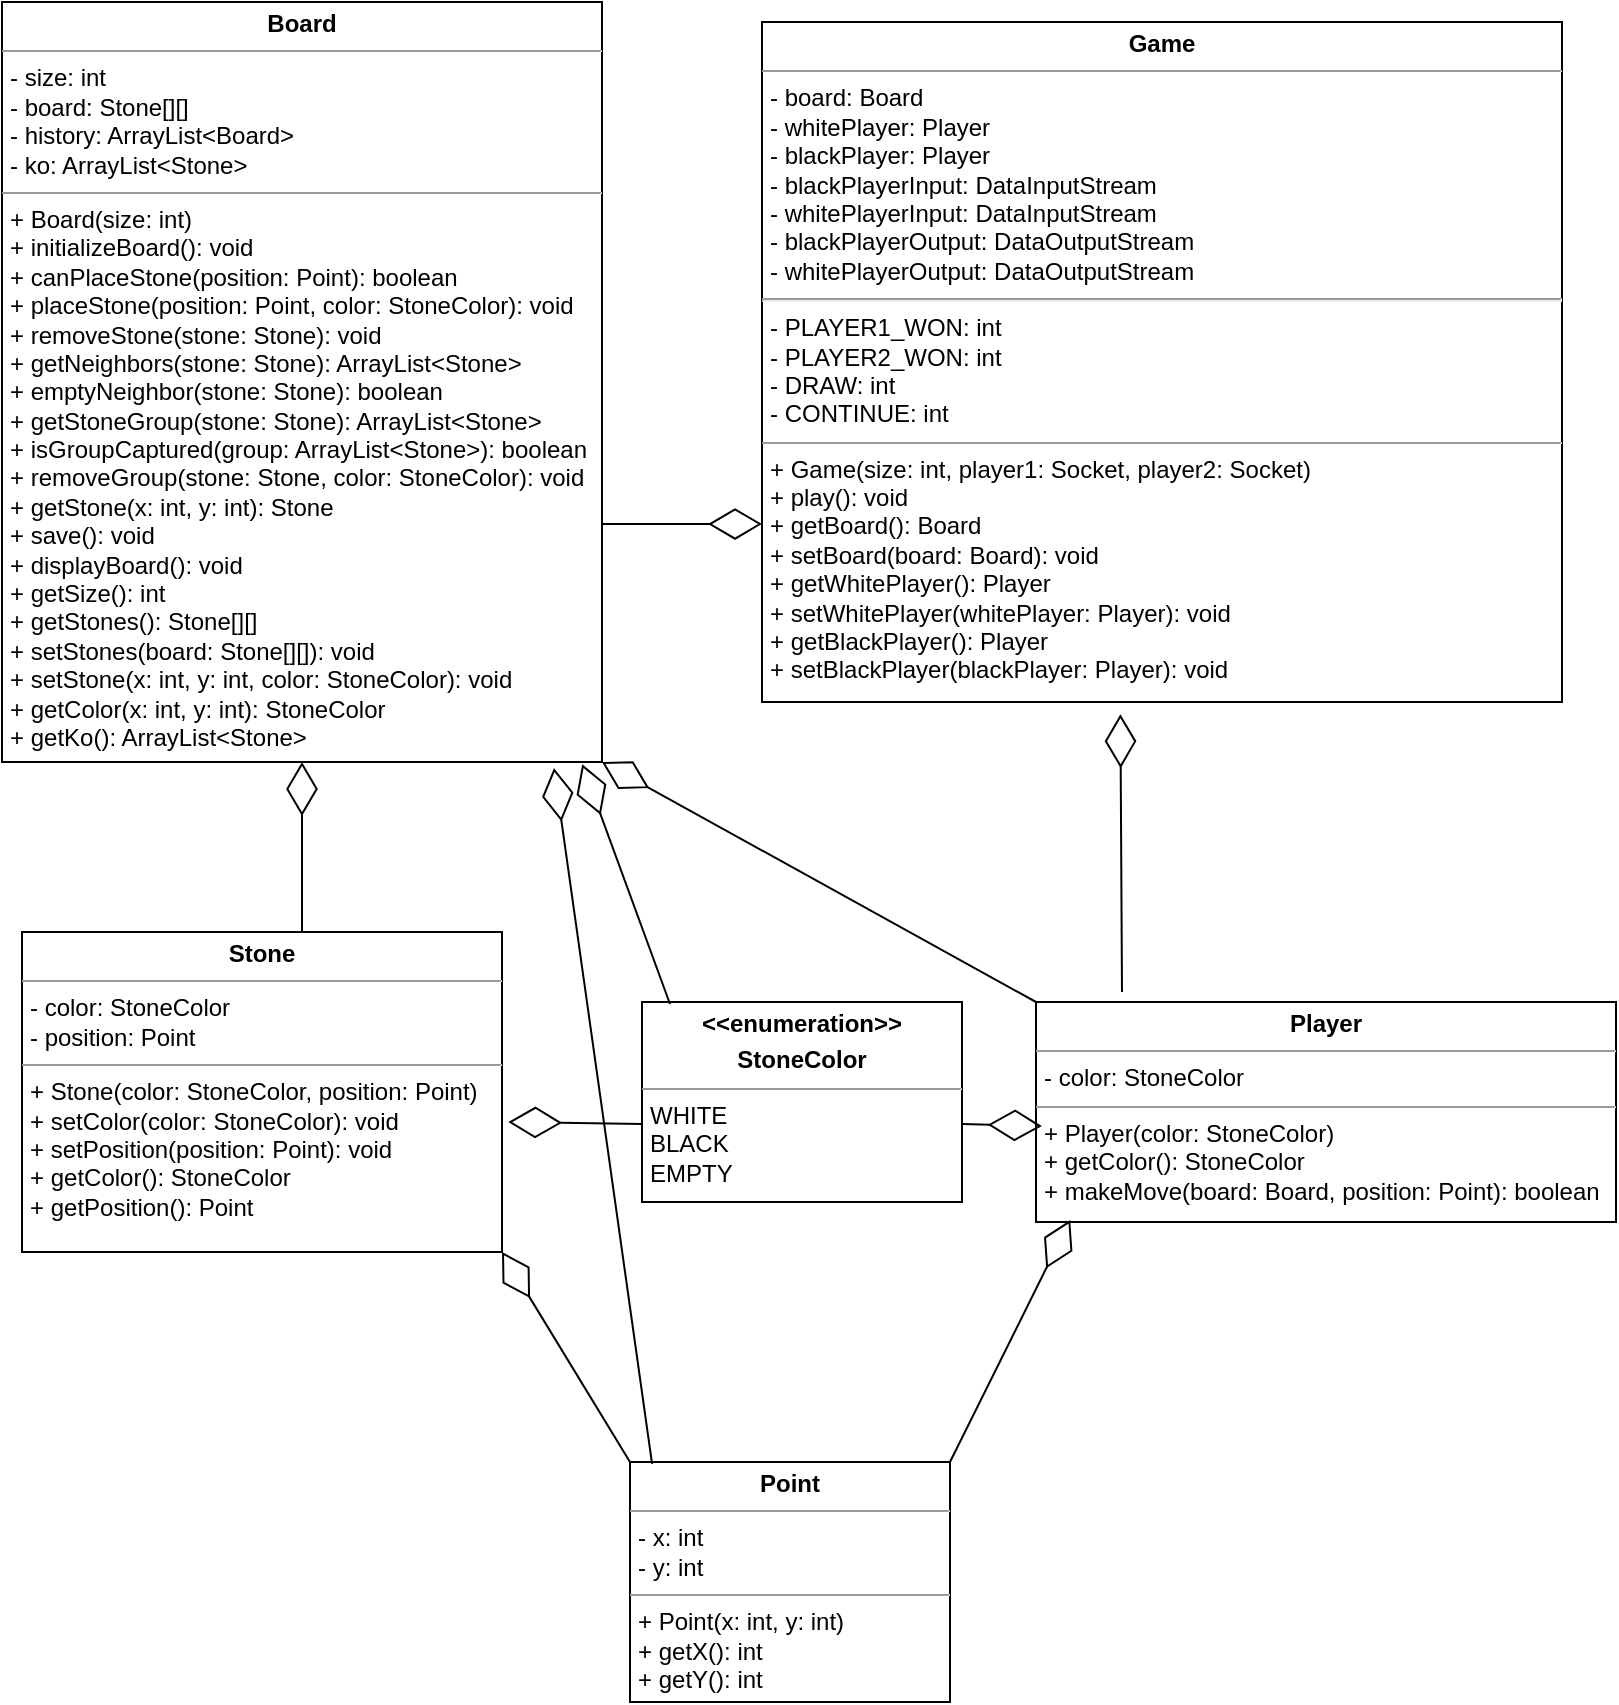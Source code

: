 <mxfile version="22.1.11" type="device">
  <diagram name="Page-1" id="VS52c-lFGsZRs6v1T6AV">
    <mxGraphModel dx="1434" dy="701" grid="1" gridSize="10" guides="1" tooltips="1" connect="1" arrows="1" fold="1" page="1" pageScale="1" pageWidth="827" pageHeight="1169" math="0" shadow="0">
      <root>
        <mxCell id="0" />
        <mxCell id="1" parent="0" />
        <mxCell id="GEL21quIKkuOeIs3yus0-1" value="&lt;p style=&quot;margin:0px;margin-top:4px;text-align:center;&quot;&gt;&lt;b&gt;Board&lt;/b&gt;&lt;/p&gt;&lt;hr size=&quot;1&quot;&gt;&lt;p style=&quot;margin:0px;margin-left:4px;&quot;&gt;- size: int&amp;nbsp; &amp;nbsp; &amp;nbsp; &amp;nbsp; &amp;nbsp;&amp;nbsp;&lt;/p&gt;&lt;p style=&quot;margin:0px;margin-left:4px;&quot;&gt;- board: Stone[][]&amp;nbsp;&lt;/p&gt;&lt;p style=&quot;margin:0px;margin-left:4px;&quot;&gt;- history: ArrayList&amp;lt;Board&amp;gt;&lt;/p&gt;&lt;p style=&quot;margin:0px;margin-left:4px;&quot;&gt;- ko: ArrayList&amp;lt;Stone&amp;gt;&amp;nbsp;&amp;nbsp;&lt;/p&gt;&lt;hr size=&quot;1&quot;&gt;&lt;p style=&quot;margin:0px;margin-left:4px;&quot;&gt;+ Board(size: int)&amp;nbsp; &amp;nbsp; &amp;nbsp;&amp;nbsp;&lt;/p&gt;&lt;p style=&quot;margin:0px;margin-left:4px;&quot;&gt;+ initializeBoard(): void&amp;nbsp;&lt;/p&gt;&lt;p style=&quot;margin:0px;margin-left:4px;&quot;&gt;+ canPlaceStone(position: Point): boolean&amp;nbsp;&lt;/p&gt;&lt;p style=&quot;margin:0px;margin-left:4px;&quot;&gt;+ placeStone(position: Point, color: StoneColor): void&amp;nbsp;&lt;/p&gt;&lt;p style=&quot;margin:0px;margin-left:4px;&quot;&gt;+ removeStone(stone: Stone): void&amp;nbsp;&lt;/p&gt;&lt;p style=&quot;margin:0px;margin-left:4px;&quot;&gt;+ getNeighbors(stone: Stone): ArrayList&amp;lt;Stone&amp;gt;&amp;nbsp;&lt;/p&gt;&lt;p style=&quot;margin:0px;margin-left:4px;&quot;&gt;+ emptyNeighbor(stone: Stone): boolean&amp;nbsp;&lt;/p&gt;&lt;p style=&quot;margin:0px;margin-left:4px;&quot;&gt;+ getStoneGroup(stone: Stone): ArrayList&amp;lt;Stone&amp;gt;&amp;nbsp;&lt;/p&gt;&lt;p style=&quot;margin:0px;margin-left:4px;&quot;&gt;+ isGroupCaptured(group: ArrayList&amp;lt;Stone&amp;gt;): boolean&amp;nbsp;&lt;/p&gt;&lt;p style=&quot;margin:0px;margin-left:4px;&quot;&gt;+ removeGroup(stone: Stone, color: StoneColor): void&amp;nbsp;&lt;/p&gt;&lt;p style=&quot;margin:0px;margin-left:4px;&quot;&gt;+ getStone(x: int, y: int): Stone&amp;nbsp;&lt;/p&gt;&lt;p style=&quot;margin:0px;margin-left:4px;&quot;&gt;+ save(): void&amp;nbsp;&lt;/p&gt;&lt;p style=&quot;margin:0px;margin-left:4px;&quot;&gt;+ displayBoard(): void&amp;nbsp; &amp;nbsp;&lt;/p&gt;&lt;p style=&quot;margin:0px;margin-left:4px;&quot;&gt;+ getSize(): int&amp;nbsp; &amp;nbsp; &amp;nbsp; &amp;nbsp; &amp;nbsp;&lt;/p&gt;&lt;p style=&quot;margin:0px;margin-left:4px;&quot;&gt;+ getStones(): Stone[][]&amp;nbsp;&lt;/p&gt;&lt;p style=&quot;margin:0px;margin-left:4px;&quot;&gt;+ setStones(board: Stone[][]): void&amp;nbsp;&lt;/p&gt;&lt;p style=&quot;margin:0px;margin-left:4px;&quot;&gt;+ setStone(x: int, y: int, color: StoneColor): void&amp;nbsp;&lt;/p&gt;&lt;p style=&quot;margin:0px;margin-left:4px;&quot;&gt;+ getColor(x: int, y: int): StoneColor&amp;nbsp;&lt;/p&gt;&lt;p style=&quot;margin:0px;margin-left:4px;&quot;&gt;+ getKo(): ArrayList&amp;lt;Stone&amp;gt;&lt;/p&gt;" style="verticalAlign=top;align=left;overflow=fill;fontSize=12;fontFamily=Helvetica;html=1;whiteSpace=wrap;" vertex="1" parent="1">
          <mxGeometry x="20" y="220" width="300" height="380" as="geometry" />
        </mxCell>
        <mxCell id="GEL21quIKkuOeIs3yus0-2" value="&lt;p style=&quot;margin:0px;margin-top:4px;text-align:center;&quot;&gt;&lt;b&gt;Stone&lt;/b&gt;&lt;/p&gt;&lt;hr size=&quot;1&quot;&gt;&lt;p style=&quot;margin:0px;margin-left:4px;&quot;&gt;- color: StoneColor&amp;nbsp; &amp;nbsp; &amp;nbsp;&amp;nbsp;&lt;/p&gt;&lt;p style=&quot;margin:0px;margin-left:4px;&quot;&gt;- position: Point&amp;nbsp; &amp;nbsp; &amp;nbsp; &amp;nbsp;&amp;nbsp;&lt;/p&gt;&lt;hr size=&quot;1&quot;&gt;&lt;p style=&quot;margin:0px;margin-left:4px;&quot;&gt;+ Stone(color: StoneColor, position: Point)&amp;nbsp;&lt;/p&gt;&lt;p style=&quot;margin:0px;margin-left:4px;&quot;&gt;+ setColor(color: StoneColor): void&lt;/p&gt;&lt;p style=&quot;margin:0px;margin-left:4px;&quot;&gt;+ setPosition(position: Point): void&amp;nbsp;&lt;/p&gt;&lt;p style=&quot;margin:0px;margin-left:4px;&quot;&gt;+ getColor(): StoneColor&amp;nbsp;&lt;/p&gt;&lt;p style=&quot;margin:0px;margin-left:4px;&quot;&gt;+ getPosition(): Point&lt;/p&gt;" style="verticalAlign=top;align=left;overflow=fill;fontSize=12;fontFamily=Helvetica;html=1;whiteSpace=wrap;" vertex="1" parent="1">
          <mxGeometry x="30" y="685" width="240" height="160" as="geometry" />
        </mxCell>
        <mxCell id="GEL21quIKkuOeIs3yus0-4" value="&lt;p style=&quot;margin:0px;margin-top:4px;text-align:center;&quot;&gt;&lt;b&gt;&amp;lt;&amp;lt;enumeration&amp;gt;&amp;gt;&lt;/b&gt;&lt;/p&gt;&lt;p style=&quot;margin:0px;margin-top:4px;text-align:center;&quot;&gt;&lt;b&gt;StoneColor&lt;/b&gt;&lt;/p&gt;&lt;hr size=&quot;1&quot;&gt;&lt;p style=&quot;margin:0px;margin-left:4px;&quot;&gt;WHITE&lt;/p&gt;&lt;p style=&quot;margin:0px;margin-left:4px;&quot;&gt;&lt;span style=&quot;background-color: initial;&quot;&gt;BLACK&lt;/span&gt;&lt;/p&gt;&lt;p style=&quot;margin:0px;margin-left:4px;&quot;&gt;EMPTY&lt;/p&gt;" style="verticalAlign=top;align=left;overflow=fill;fontSize=12;fontFamily=Helvetica;html=1;whiteSpace=wrap;" vertex="1" parent="1">
          <mxGeometry x="340" y="720" width="160" height="100" as="geometry" />
        </mxCell>
        <mxCell id="GEL21quIKkuOeIs3yus0-5" value="&lt;p style=&quot;margin:0px;margin-top:4px;text-align:center;&quot;&gt;&lt;b&gt;Point&lt;/b&gt;&lt;/p&gt;&lt;hr size=&quot;1&quot;&gt;&lt;p style=&quot;margin:0px;margin-left:4px;&quot;&gt;&lt;span style=&quot;background-color: initial;&quot;&gt;- x: int&amp;nbsp; &amp;nbsp; &amp;nbsp; &amp;nbsp; &amp;nbsp; &amp;nbsp; &amp;nbsp; &amp;nbsp; &amp;nbsp;&lt;/span&gt;&lt;br&gt;&lt;/p&gt;&lt;p style=&quot;margin:0px;margin-left:4px;&quot;&gt;- y: int&lt;span style=&quot;background-color: initial;&quot;&gt;&amp;nbsp; &amp;nbsp; &amp;nbsp; &amp;nbsp; &amp;nbsp; &amp;nbsp; &amp;nbsp;&amp;nbsp;&lt;/span&gt;&lt;/p&gt;&lt;hr size=&quot;1&quot;&gt;&lt;p style=&quot;border-color: var(--border-color); margin: 0px 0px 0px 4px;&quot;&gt;+ Point(x: int, y: int)&amp;nbsp;&amp;nbsp;&lt;br style=&quot;border-color: var(--border-color);&quot;&gt;&lt;/p&gt;&lt;p style=&quot;border-color: var(--border-color); margin: 0px 0px 0px 4px;&quot;&gt;+ getX(): int&amp;nbsp; &amp;nbsp; &amp;nbsp; &amp;nbsp; &amp;nbsp; &amp;nbsp;&amp;nbsp;&lt;/p&gt;&lt;p style=&quot;border-color: var(--border-color); margin: 0px 0px 0px 4px;&quot;&gt;+ getY(): int&amp;nbsp;&lt;/p&gt;" style="verticalAlign=top;align=left;overflow=fill;fontSize=12;fontFamily=Helvetica;html=1;whiteSpace=wrap;" vertex="1" parent="1">
          <mxGeometry x="334" y="950" width="160" height="120" as="geometry" />
        </mxCell>
        <mxCell id="GEL21quIKkuOeIs3yus0-13" value="&lt;p style=&quot;margin:0px;margin-top:4px;text-align:center;&quot;&gt;&lt;b&gt;Game&lt;/b&gt;&lt;/p&gt;&lt;hr size=&quot;1&quot;&gt;&lt;p style=&quot;margin:0px;margin-left:4px;&quot;&gt;- board: Board&amp;nbsp;&lt;/p&gt;&lt;p style=&quot;margin:0px;margin-left:4px;&quot;&gt;- whitePlayer: Player&amp;nbsp;&lt;br&gt;- blackPlayer: Player&amp;nbsp;&lt;br&gt;- blackPlayerInput: DataInputStream&amp;nbsp;&lt;br&gt;- whitePlayerInput: DataInputStream&amp;nbsp;&lt;br&gt;- blackPlayerOutput: DataOutputStream&amp;nbsp;&lt;br&gt;- whitePlayerOutput: DataOutputStream&amp;nbsp;&lt;/p&gt;&lt;hr&gt;&lt;p style=&quot;margin:0px;margin-left:4px;&quot;&gt;&lt;span style=&quot;background-color: initial;&quot;&gt;- PLAYER1_WON: int&amp;nbsp;&lt;/span&gt;&lt;/p&gt;&lt;p style=&quot;margin:0px;margin-left:4px;&quot;&gt;&lt;span style=&quot;background-color: initial;&quot;&gt;- PLAYER2_WON: int&amp;nbsp;&lt;/span&gt;&lt;/p&gt;&lt;p style=&quot;margin:0px;margin-left:4px;&quot;&gt;- DRAW: int&amp;nbsp;&lt;br&gt;- CONTINUE: int&amp;nbsp;&lt;br&gt;&lt;/p&gt;&lt;hr size=&quot;1&quot;&gt;&lt;p style=&quot;margin:0px;margin-left:4px;&quot;&gt;+ Game(size: int, player1: Socket, player2: Socket)&amp;nbsp;&lt;br style=&quot;border-color: var(--border-color);&quot;&gt;+ play(): void&amp;nbsp;&lt;br style=&quot;border-color: var(--border-color);&quot;&gt;+ getBoard(): Board&amp;nbsp;&lt;br style=&quot;border-color: var(--border-color);&quot;&gt;+ setBoard(board: Board): void&amp;nbsp;&lt;br style=&quot;border-color: var(--border-color);&quot;&gt;+ getWhitePlayer(): Player&amp;nbsp;&lt;br style=&quot;border-color: var(--border-color);&quot;&gt;+ setWhitePlayer(whitePlayer: Player): void&lt;br style=&quot;border-color: var(--border-color);&quot;&gt;+ getBlackPlayer(): Player&amp;nbsp;&lt;br style=&quot;border-color: var(--border-color);&quot;&gt;+ setBlackPlayer(blackPlayer: Player): void&amp;nbsp;&lt;br&gt;&lt;/p&gt;" style="verticalAlign=top;align=left;overflow=fill;fontSize=12;fontFamily=Helvetica;html=1;whiteSpace=wrap;" vertex="1" parent="1">
          <mxGeometry x="400" y="230" width="400" height="340" as="geometry" />
        </mxCell>
        <mxCell id="GEL21quIKkuOeIs3yus0-3" value="&lt;p style=&quot;margin:0px;margin-top:4px;text-align:center;&quot;&gt;&lt;b&gt;Player&lt;/b&gt;&lt;/p&gt;&lt;hr size=&quot;1&quot;&gt;&lt;p style=&quot;margin:0px;margin-left:4px;&quot;&gt;- color: StoneColor&amp;nbsp; &amp;nbsp; &amp;nbsp;&amp;nbsp;&lt;/p&gt;&lt;hr size=&quot;1&quot;&gt;&lt;p style=&quot;margin:0px;margin-left:4px;&quot;&gt;+ Player(color: StoneColor)&amp;nbsp;&lt;/p&gt;&lt;p style=&quot;margin:0px;margin-left:4px;&quot;&gt;+ getColor(): StoneColor&amp;nbsp;&amp;nbsp;&lt;/p&gt;&lt;p style=&quot;margin:0px;margin-left:4px;&quot;&gt;+ makeMove(board: Board, position: Point): boolean&lt;/p&gt;" style="verticalAlign=top;align=left;overflow=fill;fontSize=12;fontFamily=Helvetica;html=1;whiteSpace=wrap;" vertex="1" parent="1">
          <mxGeometry x="537" y="720" width="290" height="110" as="geometry" />
        </mxCell>
        <mxCell id="GEL21quIKkuOeIs3yus0-20" value="" style="endArrow=diamondThin;endFill=0;endSize=24;html=1;rounded=0;exitX=0.069;exitY=0.008;exitDx=0;exitDy=0;entryX=0.92;entryY=1.008;entryDx=0;entryDy=0;entryPerimeter=0;exitPerimeter=0;" edge="1" parent="1" source="GEL21quIKkuOeIs3yus0-5" target="GEL21quIKkuOeIs3yus0-1">
          <mxGeometry width="160" relative="1" as="geometry">
            <mxPoint x="410" y="940" as="sourcePoint" />
            <mxPoint x="570" y="940" as="targetPoint" />
          </mxGeometry>
        </mxCell>
        <mxCell id="GEL21quIKkuOeIs3yus0-21" value="" style="endArrow=diamondThin;endFill=0;endSize=24;html=1;rounded=0;exitX=0;exitY=0;exitDx=0;exitDy=0;entryX=1;entryY=1;entryDx=0;entryDy=0;" edge="1" parent="1" source="GEL21quIKkuOeIs3yus0-5" target="GEL21quIKkuOeIs3yus0-2">
          <mxGeometry width="160" relative="1" as="geometry">
            <mxPoint x="334" y="1033" as="sourcePoint" />
            <mxPoint x="285" y="685" as="targetPoint" />
          </mxGeometry>
        </mxCell>
        <mxCell id="GEL21quIKkuOeIs3yus0-22" value="" style="endArrow=diamondThin;endFill=0;endSize=24;html=1;rounded=0;entryX=0.059;entryY=0.991;entryDx=0;entryDy=0;entryPerimeter=0;" edge="1" parent="1" target="GEL21quIKkuOeIs3yus0-3">
          <mxGeometry width="160" relative="1" as="geometry">
            <mxPoint x="494" y="950" as="sourcePoint" />
            <mxPoint x="430" y="845" as="targetPoint" />
          </mxGeometry>
        </mxCell>
        <mxCell id="GEL21quIKkuOeIs3yus0-24" value="" style="endArrow=diamondThin;endFill=0;endSize=24;html=1;rounded=0;entryX=1;entryY=1;entryDx=0;entryDy=0;exitX=0;exitY=0;exitDx=0;exitDy=0;" edge="1" parent="1" source="GEL21quIKkuOeIs3yus0-3" target="GEL21quIKkuOeIs3yus0-1">
          <mxGeometry width="160" relative="1" as="geometry">
            <mxPoint x="560" y="715" as="sourcePoint" />
            <mxPoint x="603" y="589" as="targetPoint" />
          </mxGeometry>
        </mxCell>
        <mxCell id="GEL21quIKkuOeIs3yus0-25" value="" style="endArrow=diamondThin;endFill=0;endSize=24;html=1;rounded=0;entryX=0.448;entryY=1.018;entryDx=0;entryDy=0;entryPerimeter=0;" edge="1" parent="1" target="GEL21quIKkuOeIs3yus0-13">
          <mxGeometry width="160" relative="1" as="geometry">
            <mxPoint x="580" y="715" as="sourcePoint" />
            <mxPoint x="623" y="589" as="targetPoint" />
          </mxGeometry>
        </mxCell>
        <mxCell id="GEL21quIKkuOeIs3yus0-26" value="" style="endArrow=diamondThin;endFill=0;endSize=24;html=1;rounded=0;entryX=0.01;entryY=0.564;entryDx=0;entryDy=0;entryPerimeter=0;" edge="1" parent="1" target="GEL21quIKkuOeIs3yus0-3">
          <mxGeometry width="160" relative="1" as="geometry">
            <mxPoint x="500" y="781" as="sourcePoint" />
            <mxPoint x="560" y="660" as="targetPoint" />
          </mxGeometry>
        </mxCell>
        <mxCell id="GEL21quIKkuOeIs3yus0-27" value="" style="endArrow=diamondThin;endFill=0;endSize=24;html=1;rounded=0;entryX=1.013;entryY=0.594;entryDx=0;entryDy=0;entryPerimeter=0;" edge="1" parent="1" target="GEL21quIKkuOeIs3yus0-2">
          <mxGeometry width="160" relative="1" as="geometry">
            <mxPoint x="340" y="781" as="sourcePoint" />
            <mxPoint x="400" y="660" as="targetPoint" />
          </mxGeometry>
        </mxCell>
        <mxCell id="GEL21quIKkuOeIs3yus0-28" value="" style="endArrow=diamondThin;endFill=0;endSize=24;html=1;rounded=0;entryX=0.967;entryY=1.003;entryDx=0;entryDy=0;entryPerimeter=0;" edge="1" parent="1" target="GEL21quIKkuOeIs3yus0-1">
          <mxGeometry width="160" relative="1" as="geometry">
            <mxPoint x="354" y="721" as="sourcePoint" />
            <mxPoint x="414" y="600" as="targetPoint" />
          </mxGeometry>
        </mxCell>
        <mxCell id="GEL21quIKkuOeIs3yus0-29" value="" style="endArrow=diamondThin;endFill=0;endSize=24;html=1;rounded=0;entryX=1;entryY=0.687;entryDx=0;entryDy=0;entryPerimeter=0;exitX=1;exitY=0.687;exitDx=0;exitDy=0;exitPerimeter=0;" edge="1" parent="1" source="GEL21quIKkuOeIs3yus0-1">
          <mxGeometry width="160" relative="1" as="geometry">
            <mxPoint x="460" y="360" as="sourcePoint" />
            <mxPoint x="400" y="481" as="targetPoint" />
          </mxGeometry>
        </mxCell>
        <mxCell id="GEL21quIKkuOeIs3yus0-30" value="" style="endArrow=diamondThin;endFill=0;endSize=24;html=1;rounded=0;entryX=0.5;entryY=1;entryDx=0;entryDy=0;" edge="1" parent="1" target="GEL21quIKkuOeIs3yus0-1">
          <mxGeometry width="160" relative="1" as="geometry">
            <mxPoint x="170" y="685" as="sourcePoint" />
            <mxPoint x="230" y="564" as="targetPoint" />
          </mxGeometry>
        </mxCell>
      </root>
    </mxGraphModel>
  </diagram>
</mxfile>
